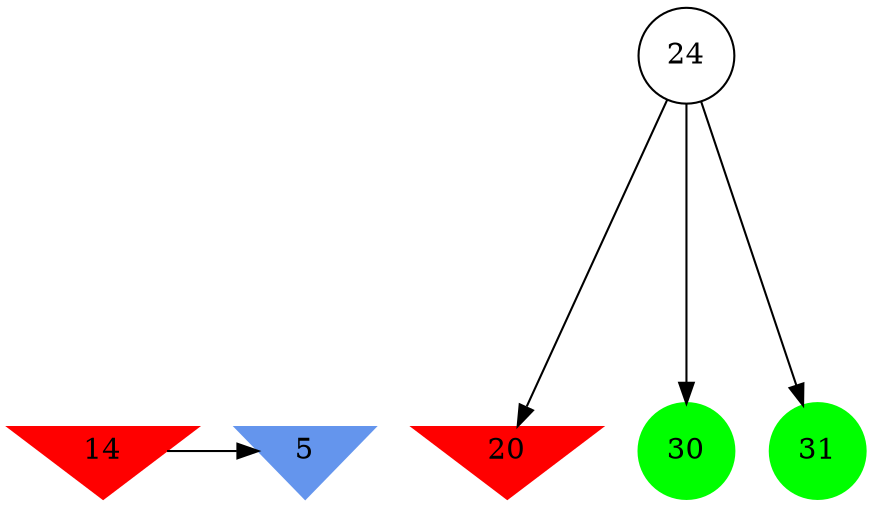 digraph brain {
	ranksep=2.0;
	5 [shape=invtriangle,style=filled,color=cornflowerblue];
	14 [shape=invtriangle,style=filled,color=red];
	20 [shape=invtriangle,style=filled,color=red];
	24 [shape=circle,color=black];
	30 [shape=circle,style=filled,color=green];
	31 [shape=circle,style=filled,color=green];
	24	->	30;
	24	->	20;
	24	->	31;
	14	->	5;
	{ rank=same; 5; 14; 20; }
	{ rank=same; 24; }
	{ rank=same; 30; 31; }
}
